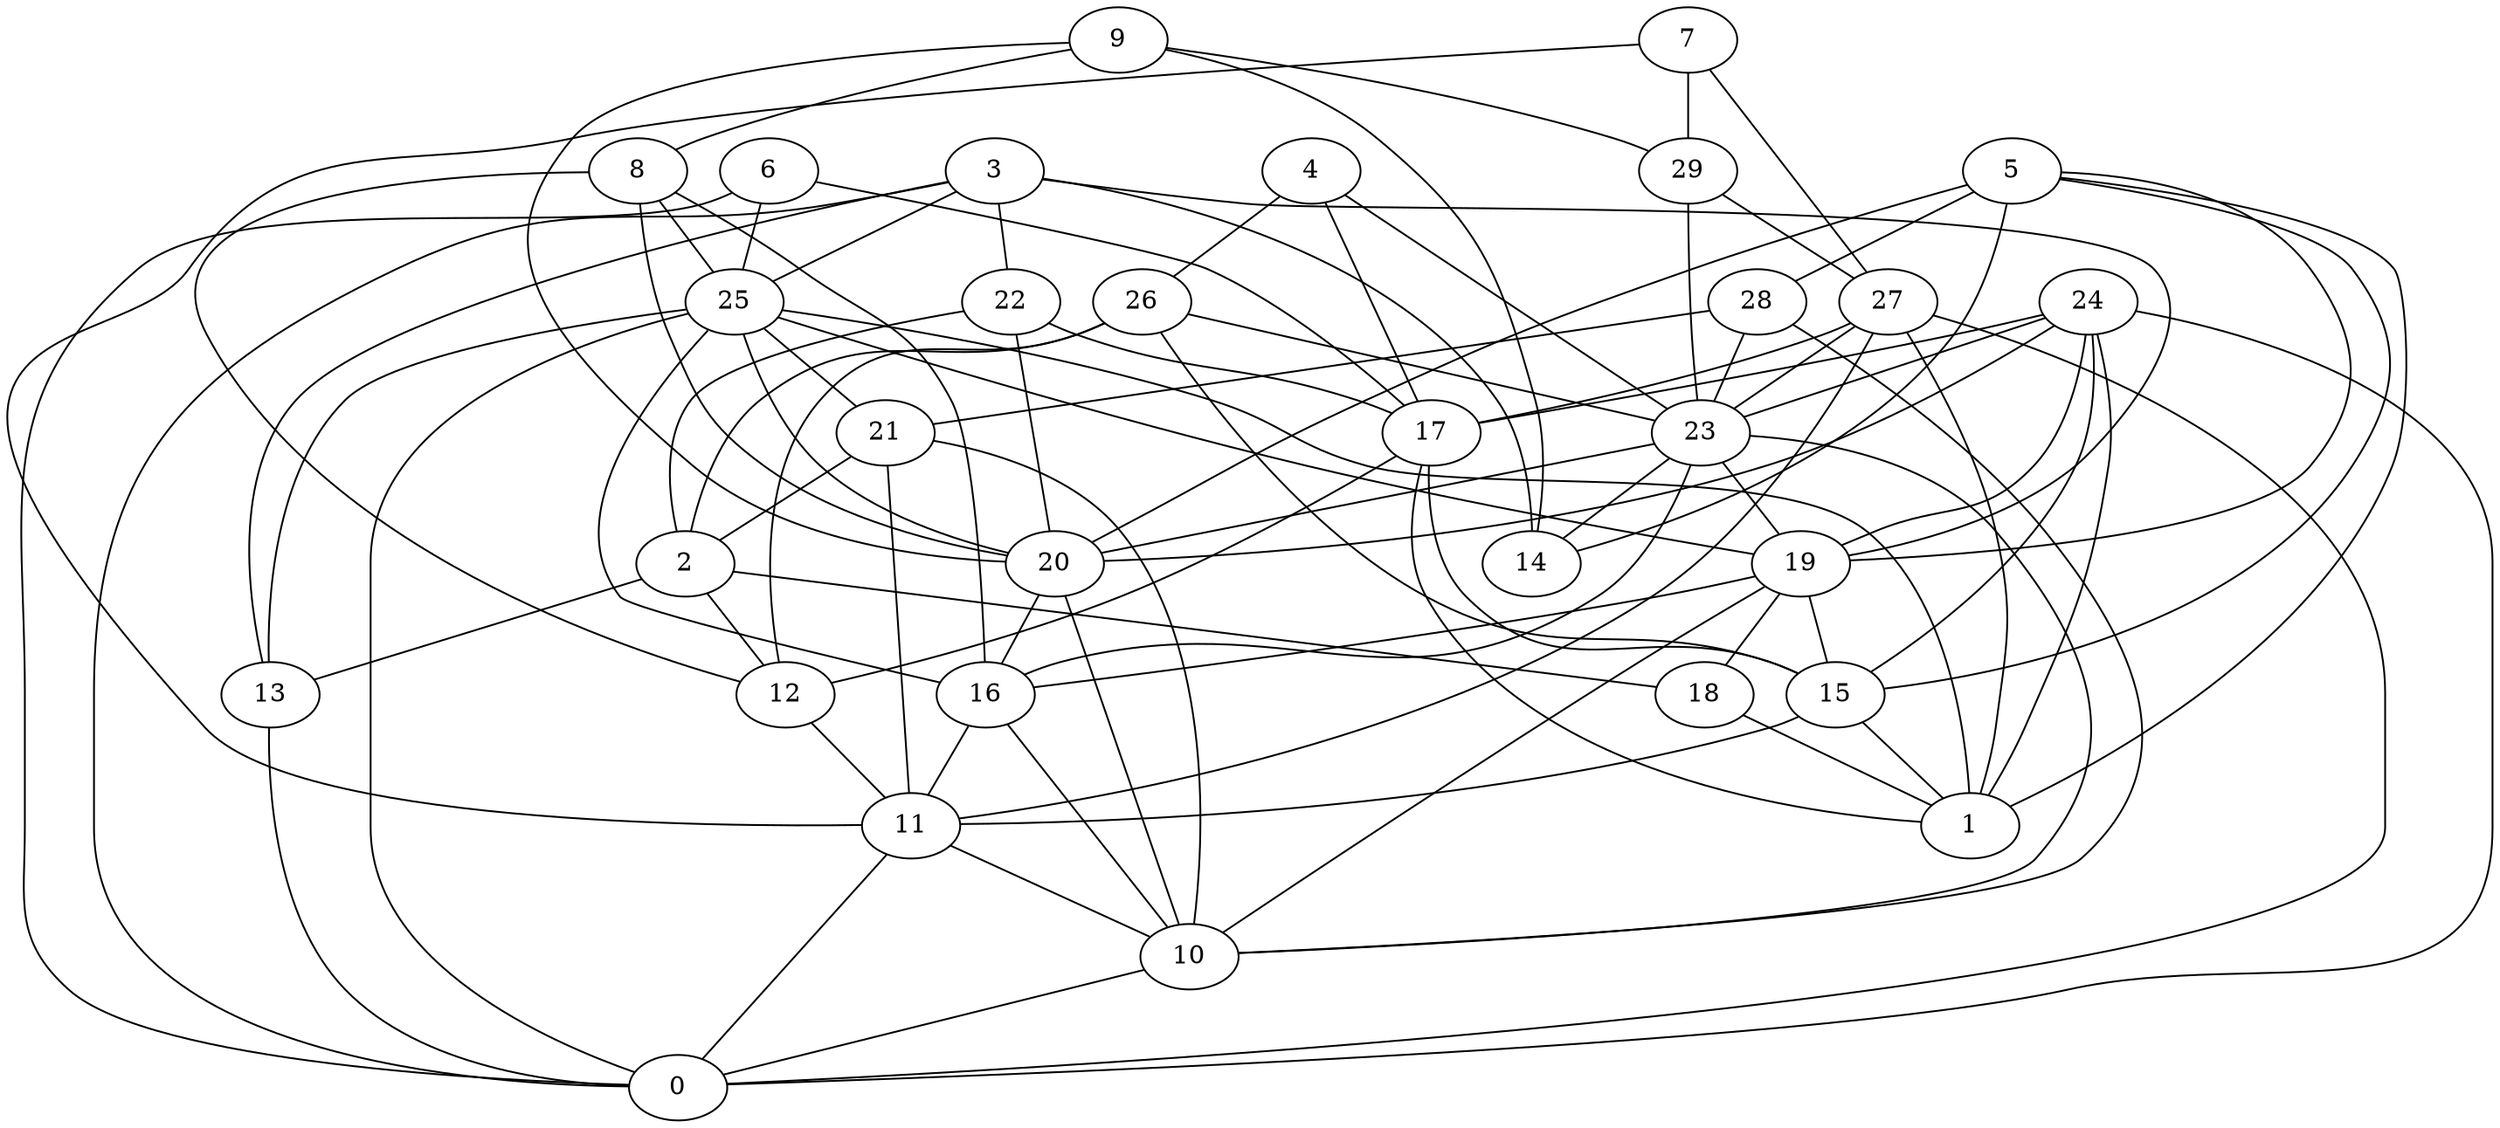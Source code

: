 digraph GG_graph {

subgraph G_graph {
edge [color = black]
"20" -> "10" [dir = none]
"16" -> "10" [dir = none]
"16" -> "11" [dir = none]
"9" -> "29" [dir = none]
"9" -> "8" [dir = none]
"9" -> "14" [dir = none]
"9" -> "20" [dir = none]
"22" -> "2" [dir = none]
"22" -> "20" [dir = none]
"27" -> "17" [dir = none]
"27" -> "11" [dir = none]
"27" -> "0" [dir = none]
"27" -> "1" [dir = none]
"29" -> "23" [dir = none]
"29" -> "27" [dir = none]
"21" -> "2" [dir = none]
"21" -> "11" [dir = none]
"21" -> "10" [dir = none]
"23" -> "14" [dir = none]
"23" -> "20" [dir = none]
"23" -> "19" [dir = none]
"18" -> "1" [dir = none]
"11" -> "10" [dir = none]
"19" -> "15" [dir = none]
"19" -> "18" [dir = none]
"3" -> "22" [dir = none]
"3" -> "0" [dir = none]
"3" -> "13" [dir = none]
"6" -> "17" [dir = none]
"6" -> "0" [dir = none]
"17" -> "12" [dir = none]
"10" -> "0" [dir = none]
"7" -> "11" [dir = none]
"7" -> "29" [dir = none]
"28" -> "10" [dir = none]
"28" -> "23" [dir = none]
"4" -> "23" [dir = none]
"4" -> "17" [dir = none]
"8" -> "16" [dir = none]
"8" -> "25" [dir = none]
"8" -> "20" [dir = none]
"8" -> "12" [dir = none]
"24" -> "1" [dir = none]
"24" -> "20" [dir = none]
"24" -> "17" [dir = none]
"24" -> "15" [dir = none]
"5" -> "19" [dir = none]
"5" -> "20" [dir = none]
"5" -> "14" [dir = none]
"25" -> "13" [dir = none]
"25" -> "20" [dir = none]
"25" -> "1" [dir = none]
"25" -> "19" [dir = none]
"25" -> "21" [dir = none]
"25" -> "16" [dir = none]
"2" -> "18" [dir = none]
"26" -> "15" [dir = none]
"26" -> "12" [dir = none]
"27" -> "23" [dir = none]
"17" -> "1" [dir = none]
"7" -> "27" [dir = none]
"26" -> "23" [dir = none]
"22" -> "17" [dir = none]
"17" -> "15" [dir = none]
"19" -> "10" [dir = none]
"2" -> "13" [dir = none]
"6" -> "25" [dir = none]
"25" -> "0" [dir = none]
"15" -> "1" [dir = none]
"13" -> "0" [dir = none]
"3" -> "25" [dir = none]
"23" -> "10" [dir = none]
"26" -> "2" [dir = none]
"28" -> "21" [dir = none]
"3" -> "19" [dir = none]
"12" -> "11" [dir = none]
"4" -> "26" [dir = none]
"15" -> "11" [dir = none]
"20" -> "16" [dir = none]
"24" -> "0" [dir = none]
"24" -> "19" [dir = none]
"24" -> "23" [dir = none]
"5" -> "15" [dir = none]
"5" -> "28" [dir = none]
"19" -> "16" [dir = none]
"3" -> "14" [dir = none]
"2" -> "12" [dir = none]
"23" -> "16" [dir = none]
"5" -> "1" [dir = none]
"11" -> "0" [dir = none]
}

}
